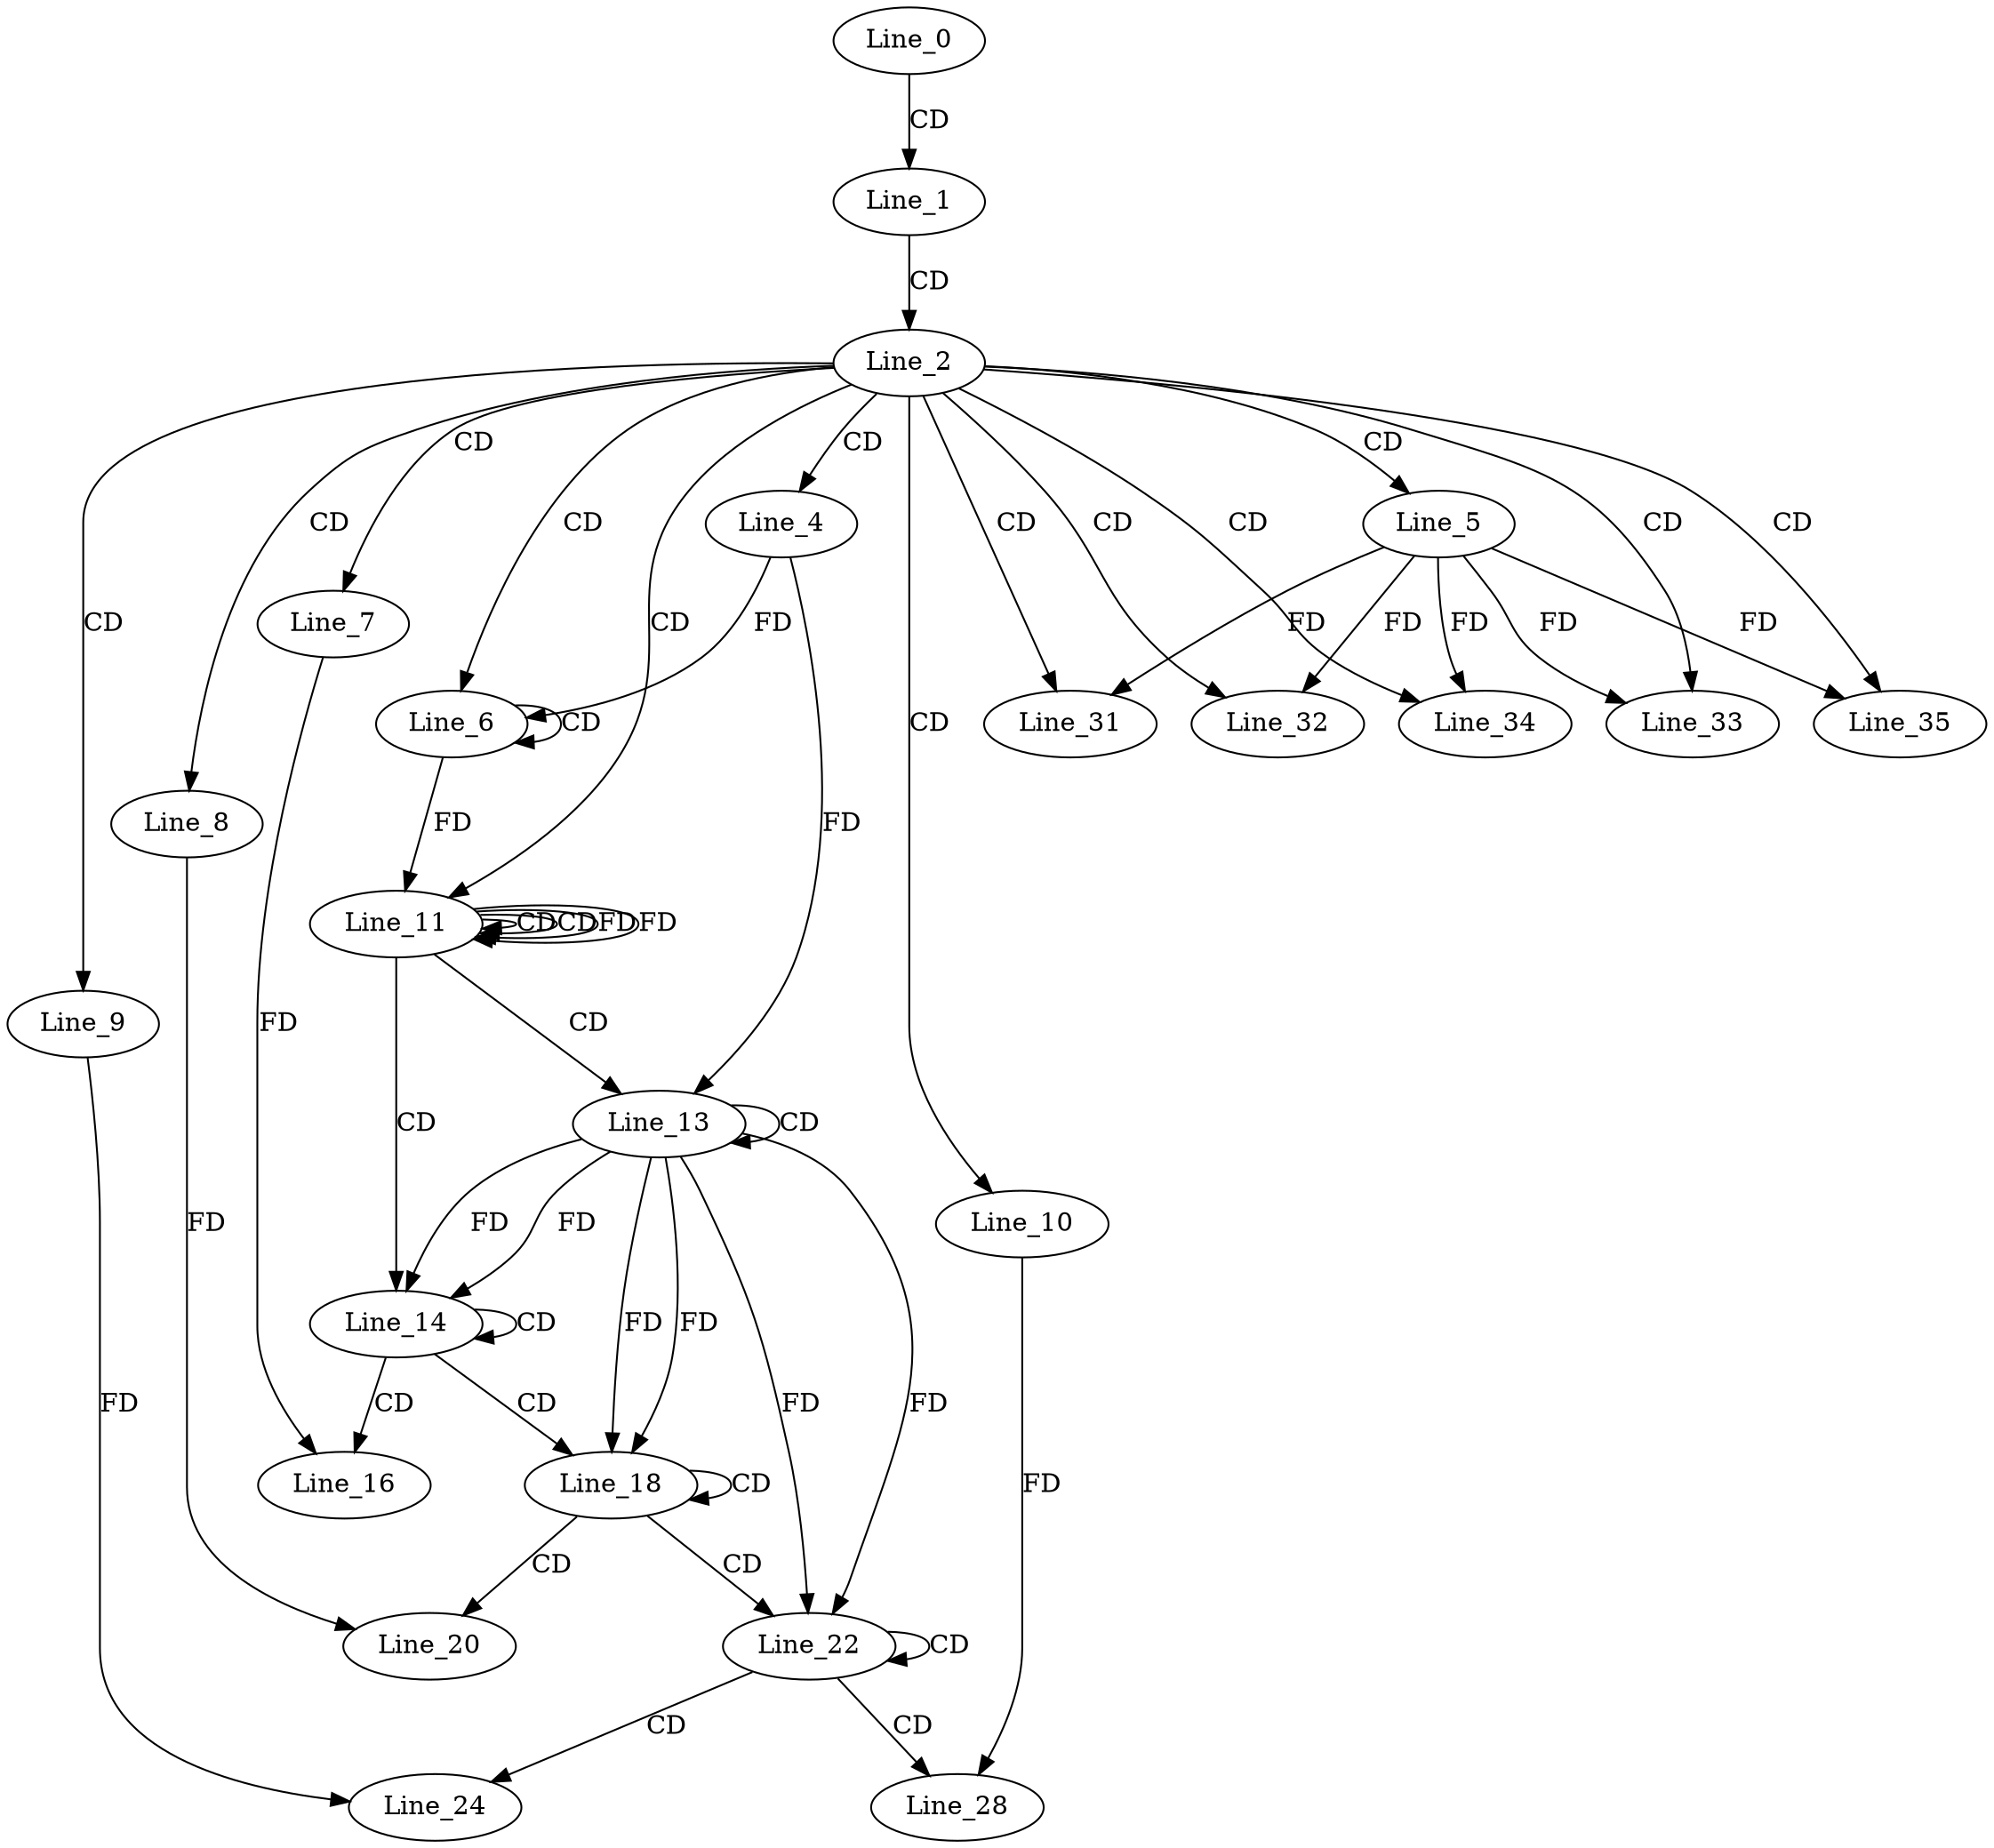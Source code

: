 digraph G {
  Line_0;
  Line_1;
  Line_2;
  Line_4;
  Line_5;
  Line_6;
  Line_6;
  Line_6;
  Line_7;
  Line_8;
  Line_9;
  Line_10;
  Line_11;
  Line_11;
  Line_11;
  Line_13;
  Line_13;
  Line_14;
  Line_14;
  Line_16;
  Line_18;
  Line_18;
  Line_20;
  Line_22;
  Line_22;
  Line_24;
  Line_28;
  Line_31;
  Line_32;
  Line_33;
  Line_34;
  Line_35;
  Line_0 -> Line_1 [ label="CD" ];
  Line_1 -> Line_2 [ label="CD" ];
  Line_2 -> Line_4 [ label="CD" ];
  Line_2 -> Line_5 [ label="CD" ];
  Line_2 -> Line_6 [ label="CD" ];
  Line_6 -> Line_6 [ label="CD" ];
  Line_4 -> Line_6 [ label="FD" ];
  Line_2 -> Line_7 [ label="CD" ];
  Line_2 -> Line_8 [ label="CD" ];
  Line_2 -> Line_9 [ label="CD" ];
  Line_2 -> Line_10 [ label="CD" ];
  Line_2 -> Line_11 [ label="CD" ];
  Line_11 -> Line_11 [ label="CD" ];
  Line_6 -> Line_11 [ label="FD" ];
  Line_11 -> Line_11 [ label="CD" ];
  Line_11 -> Line_11 [ label="FD" ];
  Line_11 -> Line_13 [ label="CD" ];
  Line_13 -> Line_13 [ label="CD" ];
  Line_4 -> Line_13 [ label="FD" ];
  Line_11 -> Line_14 [ label="CD" ];
  Line_13 -> Line_14 [ label="FD" ];
  Line_14 -> Line_14 [ label="CD" ];
  Line_13 -> Line_14 [ label="FD" ];
  Line_14 -> Line_16 [ label="CD" ];
  Line_7 -> Line_16 [ label="FD" ];
  Line_14 -> Line_18 [ label="CD" ];
  Line_13 -> Line_18 [ label="FD" ];
  Line_18 -> Line_18 [ label="CD" ];
  Line_13 -> Line_18 [ label="FD" ];
  Line_18 -> Line_20 [ label="CD" ];
  Line_8 -> Line_20 [ label="FD" ];
  Line_18 -> Line_22 [ label="CD" ];
  Line_13 -> Line_22 [ label="FD" ];
  Line_22 -> Line_22 [ label="CD" ];
  Line_13 -> Line_22 [ label="FD" ];
  Line_22 -> Line_24 [ label="CD" ];
  Line_9 -> Line_24 [ label="FD" ];
  Line_22 -> Line_28 [ label="CD" ];
  Line_10 -> Line_28 [ label="FD" ];
  Line_2 -> Line_31 [ label="CD" ];
  Line_5 -> Line_31 [ label="FD" ];
  Line_2 -> Line_32 [ label="CD" ];
  Line_5 -> Line_32 [ label="FD" ];
  Line_2 -> Line_33 [ label="CD" ];
  Line_5 -> Line_33 [ label="FD" ];
  Line_2 -> Line_34 [ label="CD" ];
  Line_5 -> Line_34 [ label="FD" ];
  Line_2 -> Line_35 [ label="CD" ];
  Line_5 -> Line_35 [ label="FD" ];
  Line_11 -> Line_11 [ label="FD" ];
}

